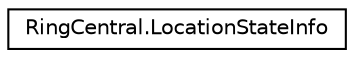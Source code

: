digraph "Graphical Class Hierarchy"
{
 // LATEX_PDF_SIZE
  edge [fontname="Helvetica",fontsize="10",labelfontname="Helvetica",labelfontsize="10"];
  node [fontname="Helvetica",fontsize="10",shape=record];
  rankdir="LR";
  Node0 [label="RingCentral.LocationStateInfo",height=0.2,width=0.4,color="black", fillcolor="white", style="filled",URL="$classRingCentral_1_1LocationStateInfo.html",tooltip="Information on a state this location belongs to"];
}

